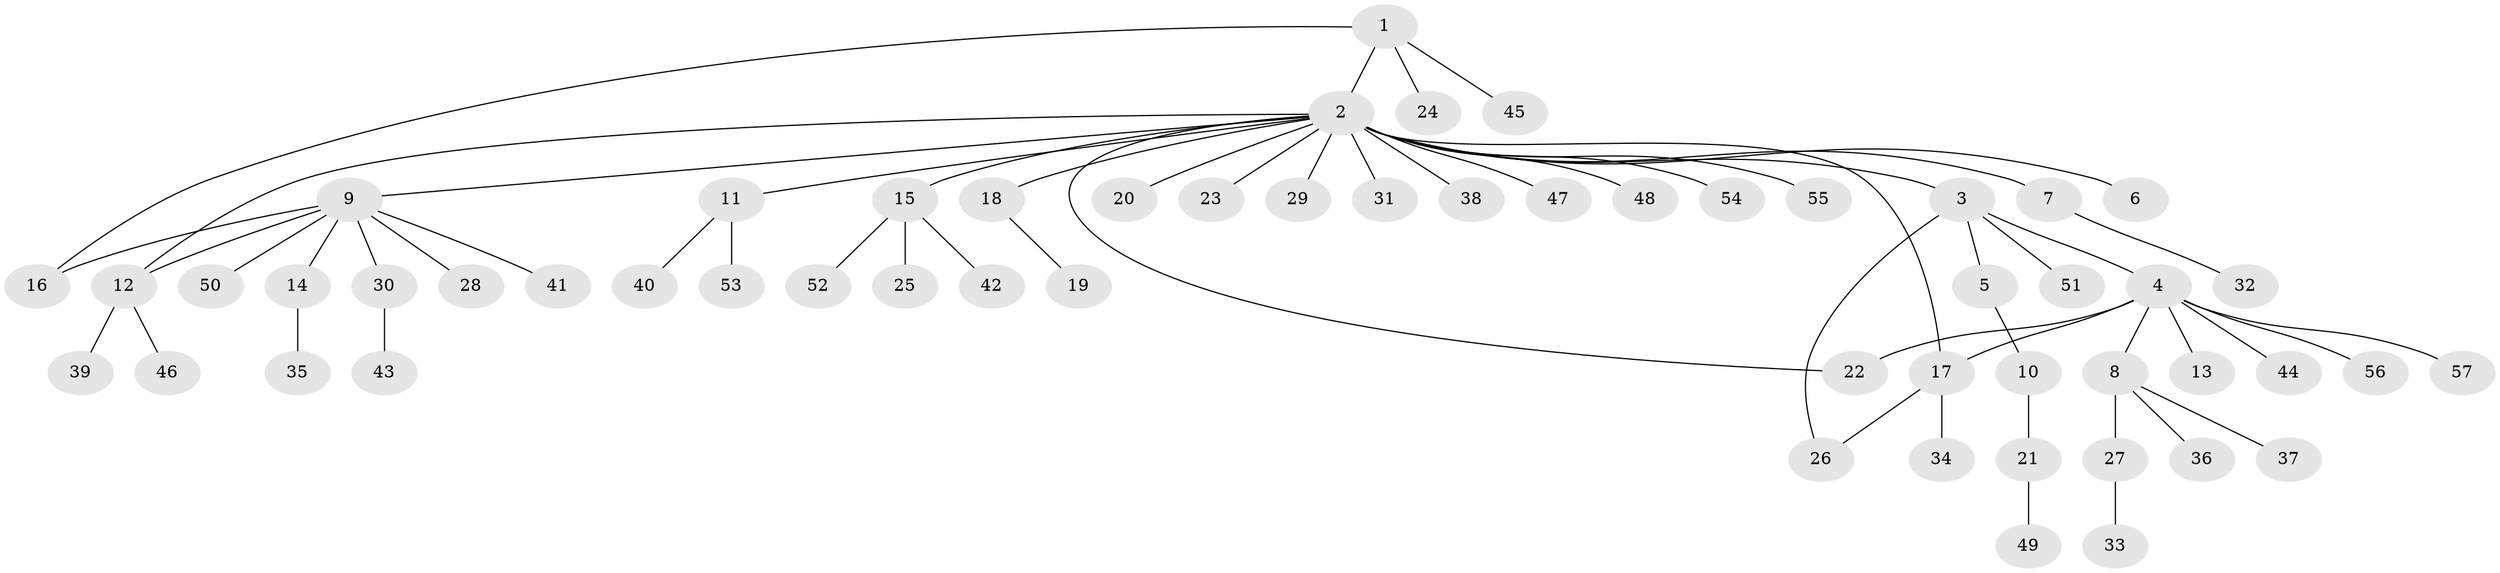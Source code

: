 // coarse degree distribution, {3: 0.1724137931034483, 10: 0.034482758620689655, 4: 0.034482758620689655, 5: 0.034482758620689655, 2: 0.1724137931034483, 1: 0.5172413793103449, 7: 0.034482758620689655}
// Generated by graph-tools (version 1.1) at 2025/50/03/04/25 22:50:11]
// undirected, 57 vertices, 61 edges
graph export_dot {
  node [color=gray90,style=filled];
  1;
  2;
  3;
  4;
  5;
  6;
  7;
  8;
  9;
  10;
  11;
  12;
  13;
  14;
  15;
  16;
  17;
  18;
  19;
  20;
  21;
  22;
  23;
  24;
  25;
  26;
  27;
  28;
  29;
  30;
  31;
  32;
  33;
  34;
  35;
  36;
  37;
  38;
  39;
  40;
  41;
  42;
  43;
  44;
  45;
  46;
  47;
  48;
  49;
  50;
  51;
  52;
  53;
  54;
  55;
  56;
  57;
  1 -- 2;
  1 -- 16;
  1 -- 24;
  1 -- 45;
  2 -- 3;
  2 -- 6;
  2 -- 7;
  2 -- 9;
  2 -- 11;
  2 -- 12;
  2 -- 15;
  2 -- 17;
  2 -- 18;
  2 -- 20;
  2 -- 22;
  2 -- 23;
  2 -- 29;
  2 -- 31;
  2 -- 38;
  2 -- 47;
  2 -- 48;
  2 -- 54;
  2 -- 55;
  3 -- 4;
  3 -- 5;
  3 -- 26;
  3 -- 51;
  4 -- 8;
  4 -- 13;
  4 -- 17;
  4 -- 22;
  4 -- 44;
  4 -- 56;
  4 -- 57;
  5 -- 10;
  7 -- 32;
  8 -- 27;
  8 -- 36;
  8 -- 37;
  9 -- 12;
  9 -- 14;
  9 -- 16;
  9 -- 28;
  9 -- 30;
  9 -- 41;
  9 -- 50;
  10 -- 21;
  11 -- 40;
  11 -- 53;
  12 -- 39;
  12 -- 46;
  14 -- 35;
  15 -- 25;
  15 -- 42;
  15 -- 52;
  17 -- 26;
  17 -- 34;
  18 -- 19;
  21 -- 49;
  27 -- 33;
  30 -- 43;
}
